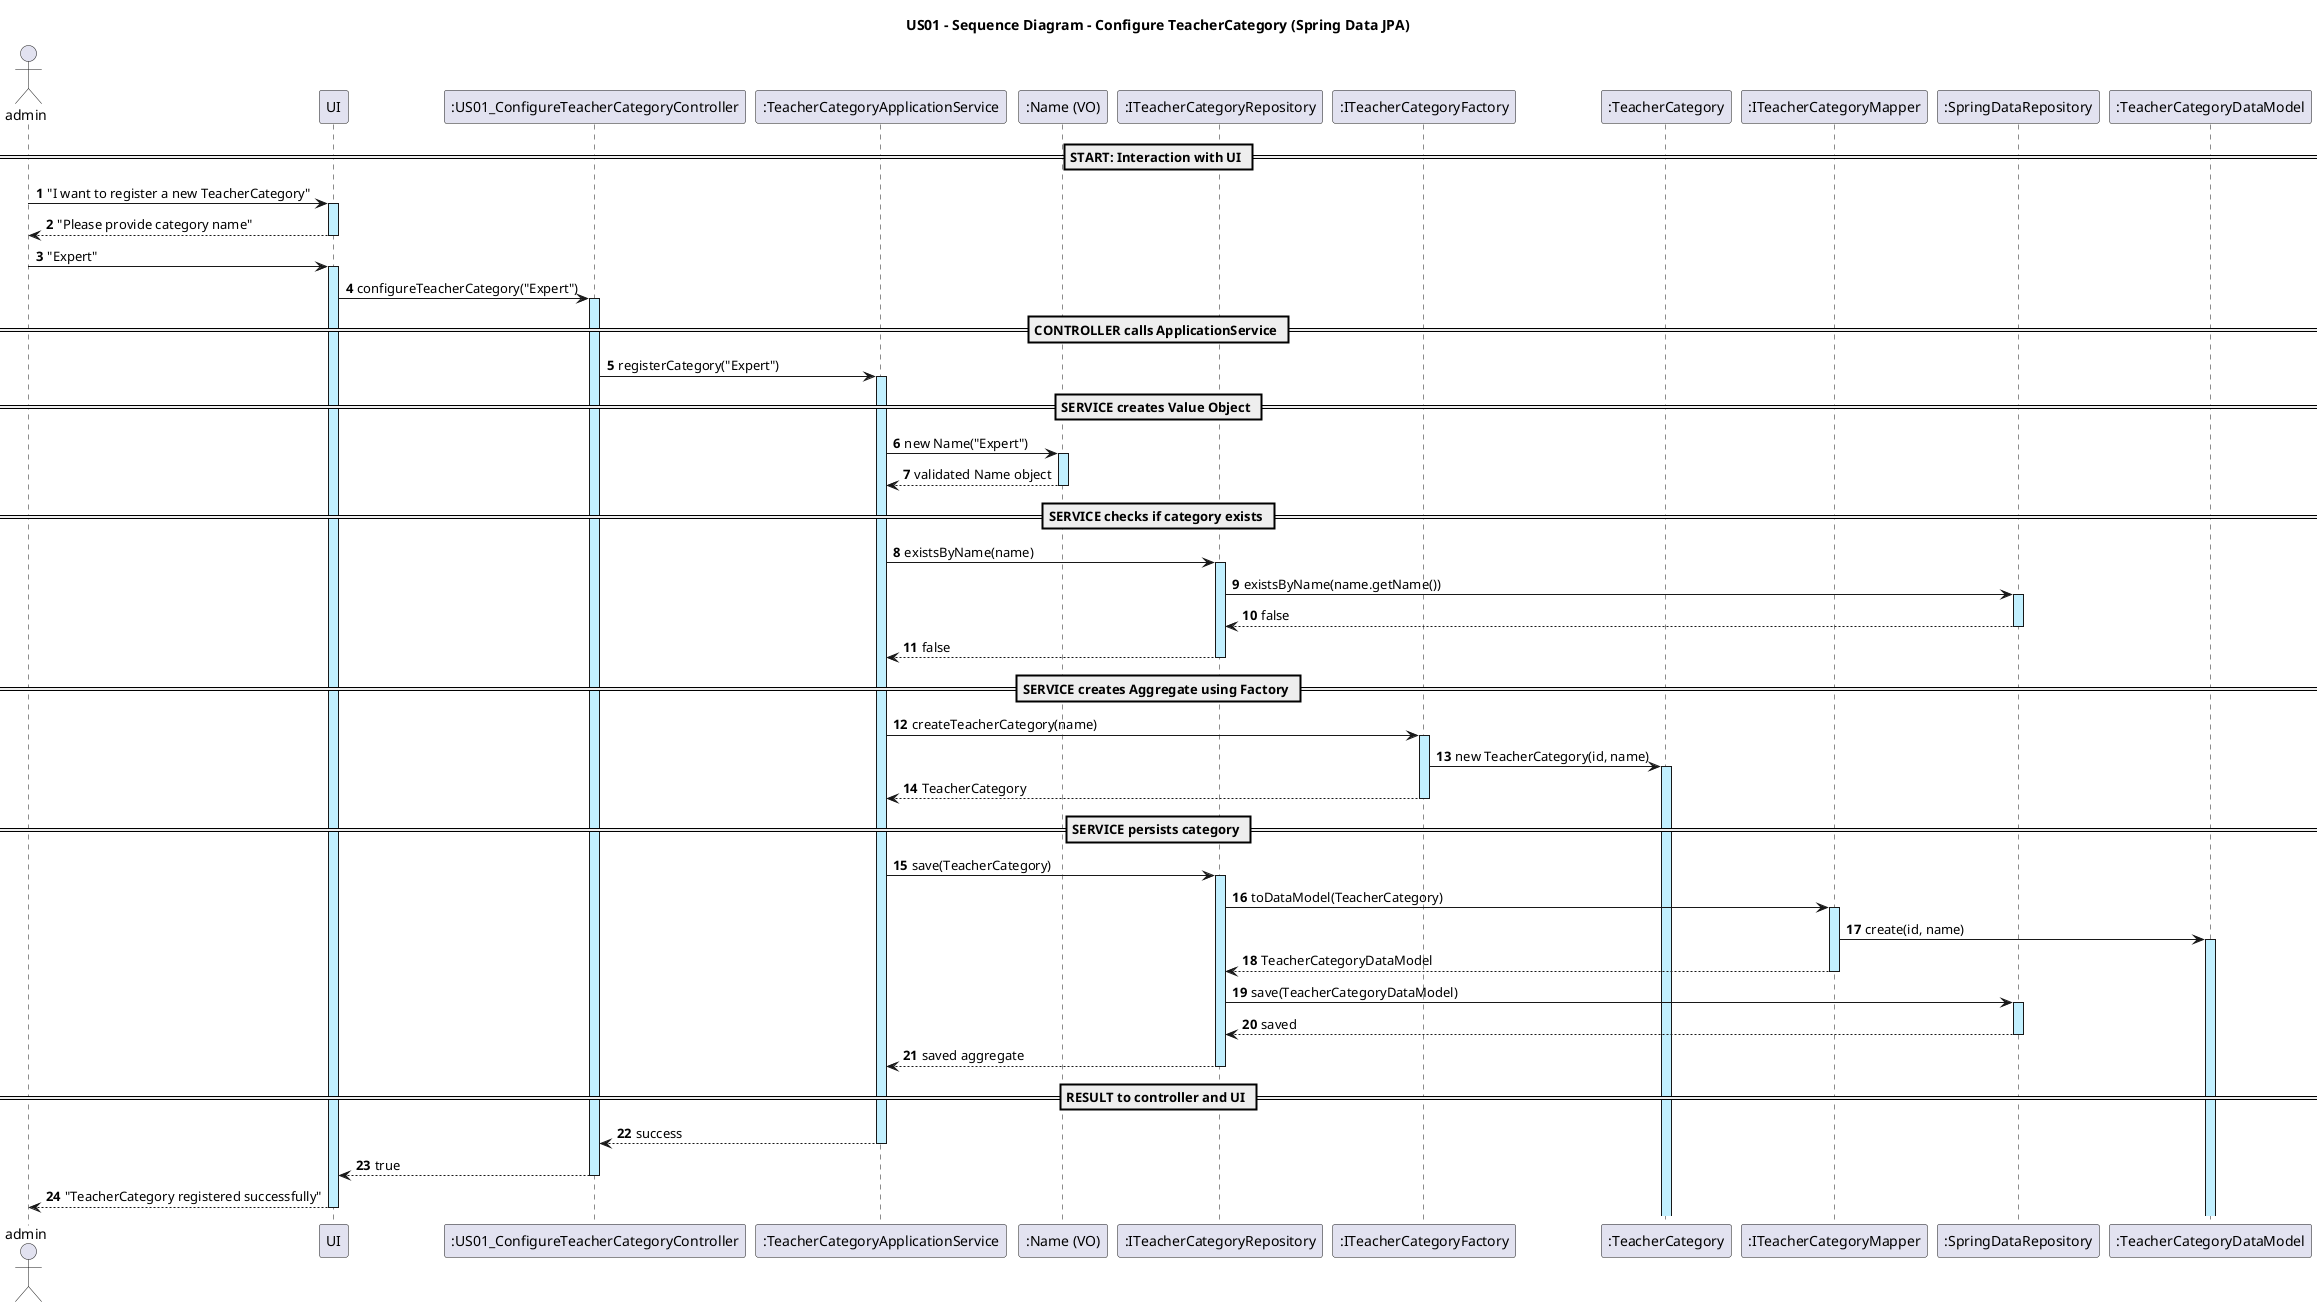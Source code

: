 @startuml
actor admin
autonumber

title: US01 - Sequence Diagram - Configure TeacherCategory (Spring Data JPA)

skinparam sequenceLifeLineBackgroundColor #application
skinparam linetype ortho
skinparam nodesep 120
skinparam ranksep 100

participant UI
participant ":US01_ConfigureTeacherCategoryController" as Controller
participant ":TeacherCategoryApplicationService" as AppService
participant ":Name (VO)" as NameVO
participant ":ITeacherCategoryRepository" as Repository
participant ":ITeacherCategoryFactory" as Factory
participant ":TeacherCategory" as DomainAggregate
participant ":ITeacherCategoryMapper" as Mapper
participant ":SpringDataRepository" as JpaRepo
participant ":TeacherCategoryDataModel" as DataModel

== START: Interaction with UI ==
admin -> UI ++ : "I want to register a new TeacherCategory"
UI --> admin -- : "Please provide category name"

admin -> UI ++ : "Expert"
UI -> Controller ++ : configureTeacherCategory("Expert")

== CONTROLLER calls ApplicationService ==
Controller -> AppService ++ : registerCategory("Expert")

== SERVICE creates Value Object ==
AppService -> NameVO ++ : new Name("Expert")
NameVO --> AppService -- : validated Name object

== SERVICE checks if category exists ==
AppService -> Repository ++ : existsByName(name)
Repository -> JpaRepo ++ : existsByName(name.getName())
JpaRepo --> Repository -- : false
Repository --> AppService -- : false

== SERVICE creates Aggregate using Factory ==
AppService -> Factory ++ : createTeacherCategory(name)
Factory -> DomainAggregate ++ : new TeacherCategory(id, name)
Factory --> AppService -- : TeacherCategory

== SERVICE persists category ==
AppService -> Repository ++ : save(TeacherCategory)
Repository -> Mapper ++ : toDataModel(TeacherCategory)
Mapper -> DataModel ++ : create(id, name)
Mapper --> Repository -- : TeacherCategoryDataModel
Repository -> JpaRepo ++ : save(TeacherCategoryDataModel)
JpaRepo --> Repository -- : saved
Repository --> AppService -- : saved aggregate

== RESULT to controller and UI ==
AppService --> Controller -- : success
Controller --> UI -- : true
UI --> admin -- : "TeacherCategory registered successfully"

@enduml
